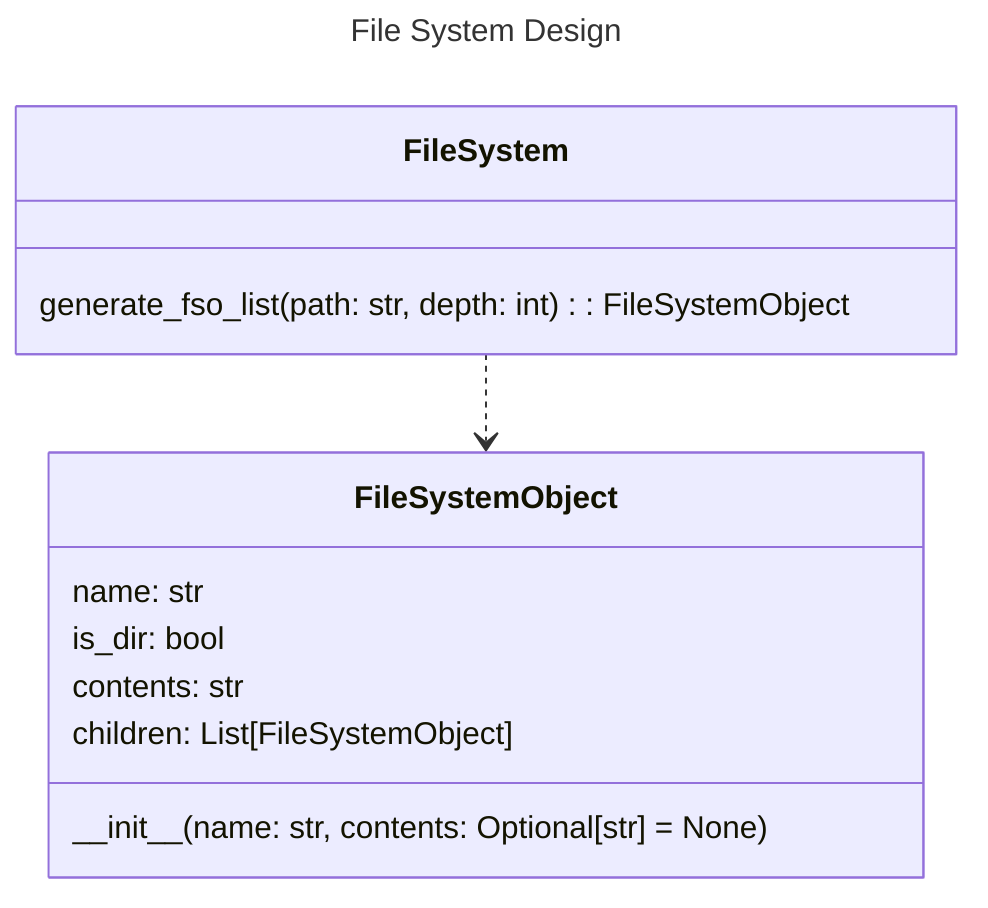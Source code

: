 ---
title: File System Design
---
classDiagram
    class FileSystem {
        generate_fso_list(path: str, depth: int): FileSystemObject
    }

    class FileSystemObject {
        \_\_init\_\_(name: str, contents: Optional[str] = None)
        name: str
        is_dir: bool
        contents: str
        children: List[FileSystemObject]
    }

    FileSystem ..> FileSystemObject